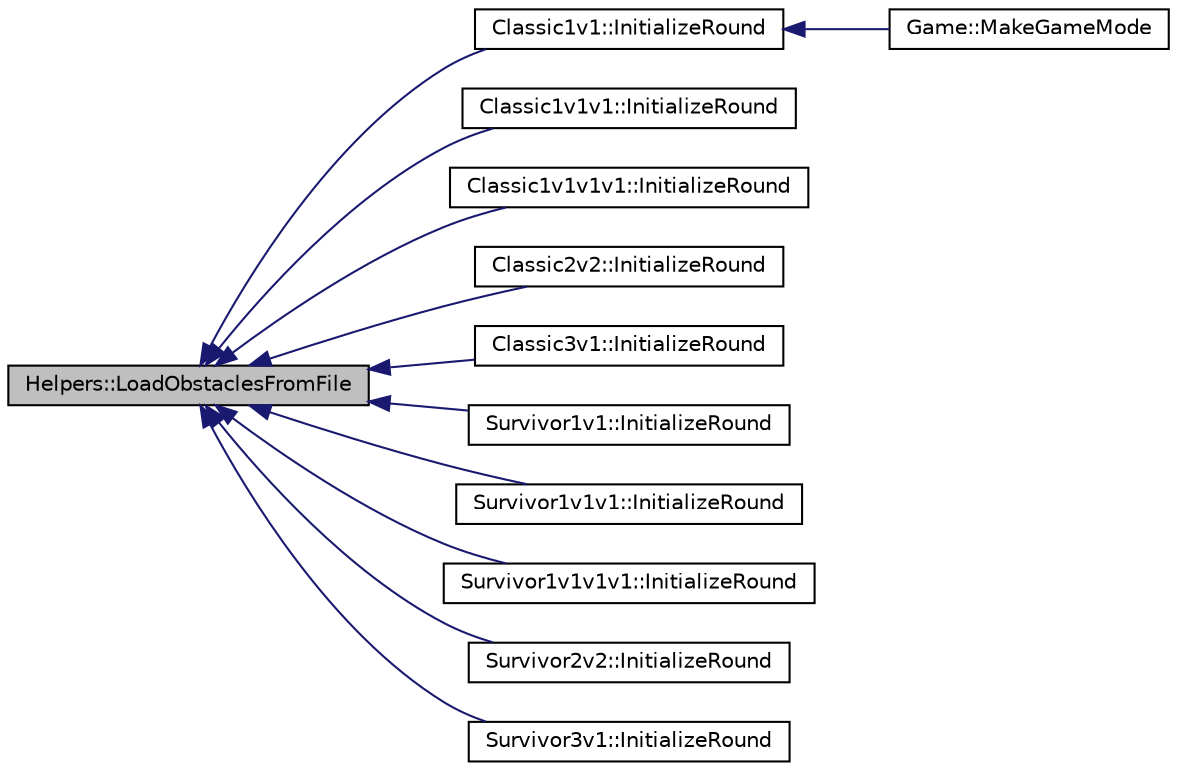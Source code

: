 digraph G
{
  edge [fontname="Helvetica",fontsize="10",labelfontname="Helvetica",labelfontsize="10"];
  node [fontname="Helvetica",fontsize="10",shape=record];
  rankdir="LR";
  Node1 [label="Helpers::LoadObstaclesFromFile",height=0.2,width=0.4,color="black", fillcolor="grey75", style="filled" fontcolor="black"];
  Node1 -> Node2 [dir="back",color="midnightblue",fontsize="10",style="solid",fontname="Helvetica"];
  Node2 [label="Classic1v1::InitializeRound",height=0.2,width=0.4,color="black", fillcolor="white", style="filled",URL="$namespace_classic1v1.html#a2cf4427b148945b4ac75f6b8106e39bd"];
  Node2 -> Node3 [dir="back",color="midnightblue",fontsize="10",style="solid",fontname="Helvetica"];
  Node3 [label="Game::MakeGameMode",height=0.2,width=0.4,color="black", fillcolor="white", style="filled",URL="$namespace_game.html#a20caed2af94cb7f28ee1bee65f6ac4b9"];
  Node1 -> Node4 [dir="back",color="midnightblue",fontsize="10",style="solid",fontname="Helvetica"];
  Node4 [label="Classic1v1v1::InitializeRound",height=0.2,width=0.4,color="black", fillcolor="white", style="filled",URL="$namespace_classic1v1v1.html#af5d2ebcd36d49cc60f44c3e79d34c7c8"];
  Node1 -> Node5 [dir="back",color="midnightblue",fontsize="10",style="solid",fontname="Helvetica"];
  Node5 [label="Classic1v1v1v1::InitializeRound",height=0.2,width=0.4,color="black", fillcolor="white", style="filled",URL="$namespace_classic1v1v1v1.html#ac2257740defb2079d8d015979cf95e74"];
  Node1 -> Node6 [dir="back",color="midnightblue",fontsize="10",style="solid",fontname="Helvetica"];
  Node6 [label="Classic2v2::InitializeRound",height=0.2,width=0.4,color="black", fillcolor="white", style="filled",URL="$namespace_classic2v2.html#a1c1eec3b76d6ce5263448b60dfbecbab"];
  Node1 -> Node7 [dir="back",color="midnightblue",fontsize="10",style="solid",fontname="Helvetica"];
  Node7 [label="Classic3v1::InitializeRound",height=0.2,width=0.4,color="black", fillcolor="white", style="filled",URL="$namespace_classic3v1.html#a9f41f5039a16783ba5d9b429975c1fdd"];
  Node1 -> Node8 [dir="back",color="midnightblue",fontsize="10",style="solid",fontname="Helvetica"];
  Node8 [label="Survivor1v1::InitializeRound",height=0.2,width=0.4,color="black", fillcolor="white", style="filled",URL="$namespace_survivor1v1.html#a00ed95afa2a23414b474c296414ac866"];
  Node1 -> Node9 [dir="back",color="midnightblue",fontsize="10",style="solid",fontname="Helvetica"];
  Node9 [label="Survivor1v1v1::InitializeRound",height=0.2,width=0.4,color="black", fillcolor="white", style="filled",URL="$namespace_survivor1v1v1.html#a9f67185dac7cf2a6c4db62ad6779696b"];
  Node1 -> Node10 [dir="back",color="midnightblue",fontsize="10",style="solid",fontname="Helvetica"];
  Node10 [label="Survivor1v1v1v1::InitializeRound",height=0.2,width=0.4,color="black", fillcolor="white", style="filled",URL="$namespace_survivor1v1v1v1.html#ac699b44a4c1637c7dd5afae1b1c13e72"];
  Node1 -> Node11 [dir="back",color="midnightblue",fontsize="10",style="solid",fontname="Helvetica"];
  Node11 [label="Survivor2v2::InitializeRound",height=0.2,width=0.4,color="black", fillcolor="white", style="filled",URL="$namespace_survivor2v2.html#a8a6967a52493508e985d6daf3d2ac0e3"];
  Node1 -> Node12 [dir="back",color="midnightblue",fontsize="10",style="solid",fontname="Helvetica"];
  Node12 [label="Survivor3v1::InitializeRound",height=0.2,width=0.4,color="black", fillcolor="white", style="filled",URL="$namespace_survivor3v1.html#af1fbdf4a382cb327b05f8737f6fbefb3"];
}

